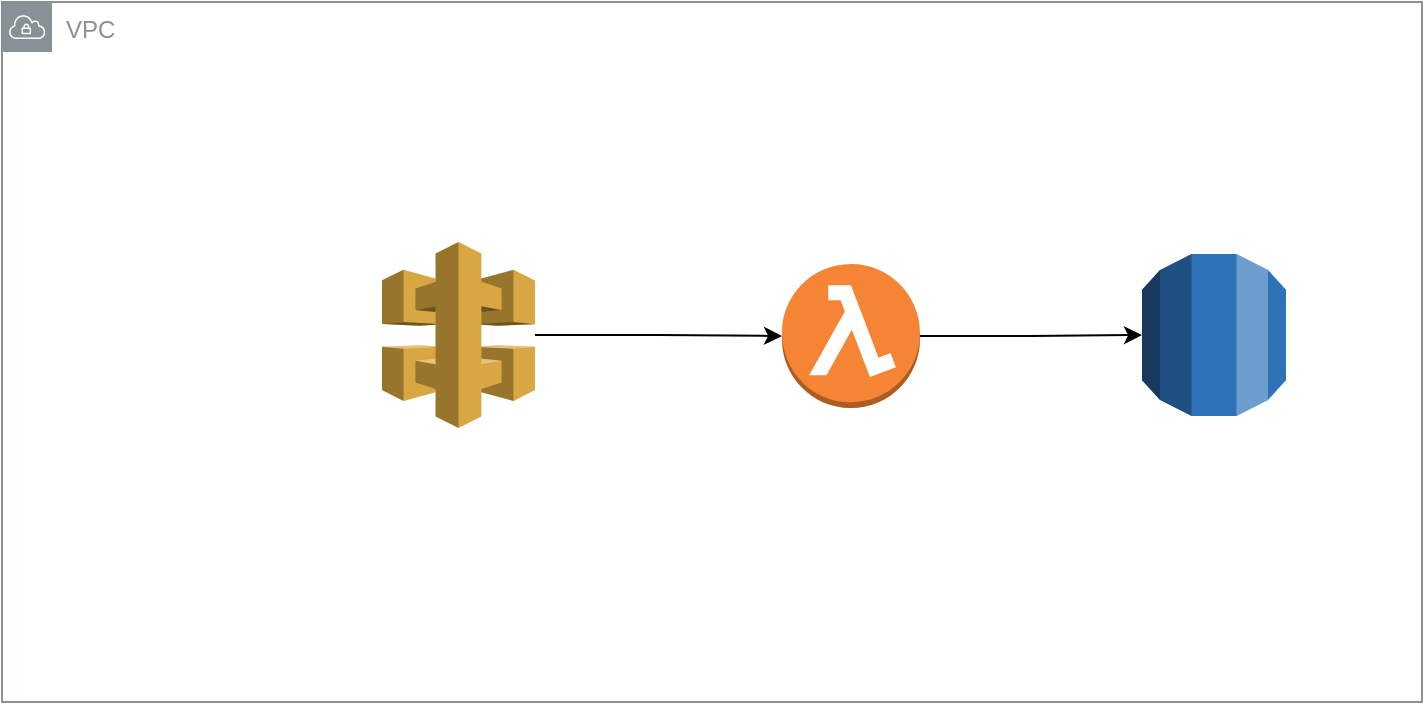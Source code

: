<mxfile version="26.0.3">
  <diagram name="Page-1" id="xTtRhKh2QtttH8M_0SqS">
    <mxGraphModel dx="954" dy="533" grid="1" gridSize="10" guides="1" tooltips="1" connect="1" arrows="1" fold="1" page="1" pageScale="1" pageWidth="850" pageHeight="1100" math="0" shadow="0">
      <root>
        <mxCell id="0" />
        <mxCell id="1" parent="0" />
        <mxCell id="ioU9m79prmlhmaXLRNUb-1" value="" style="outlineConnect=0;dashed=0;verticalLabelPosition=bottom;verticalAlign=top;align=center;html=1;shape=mxgraph.aws3.api_gateway;fillColor=#D9A741;gradientColor=none;" parent="1" vertex="1">
          <mxGeometry x="240" y="200" width="76.5" height="93" as="geometry" />
        </mxCell>
        <mxCell id="ioU9m79prmlhmaXLRNUb-2" value="" style="outlineConnect=0;dashed=0;verticalLabelPosition=bottom;verticalAlign=top;align=center;html=1;shape=mxgraph.aws3.lambda_function;fillColor=#F58534;gradientColor=none;" parent="1" vertex="1">
          <mxGeometry x="440" y="211" width="69" height="72" as="geometry" />
        </mxCell>
        <mxCell id="ioU9m79prmlhmaXLRNUb-7" style="edgeStyle=orthogonalEdgeStyle;rounded=0;orthogonalLoop=1;jettySize=auto;html=1;entryX=0;entryY=0.5;entryDx=0;entryDy=0;entryPerimeter=0;" parent="1" source="ioU9m79prmlhmaXLRNUb-1" target="ioU9m79prmlhmaXLRNUb-2" edge="1">
          <mxGeometry relative="1" as="geometry" />
        </mxCell>
        <mxCell id="ioU9m79prmlhmaXLRNUb-8" value="" style="outlineConnect=0;dashed=0;verticalLabelPosition=bottom;verticalAlign=top;align=center;html=1;shape=mxgraph.aws3.rds;fillColor=#2E73B8;gradientColor=none;" parent="1" vertex="1">
          <mxGeometry x="620" y="206" width="72" height="81" as="geometry" />
        </mxCell>
        <mxCell id="ioU9m79prmlhmaXLRNUb-9" style="edgeStyle=orthogonalEdgeStyle;rounded=0;orthogonalLoop=1;jettySize=auto;html=1;exitX=1;exitY=0.5;exitDx=0;exitDy=0;exitPerimeter=0;entryX=0;entryY=0.5;entryDx=0;entryDy=0;entryPerimeter=0;" parent="1" source="ioU9m79prmlhmaXLRNUb-2" target="ioU9m79prmlhmaXLRNUb-8" edge="1">
          <mxGeometry relative="1" as="geometry" />
        </mxCell>
        <mxCell id="oxKHqDHT3E6hE6Q1C5oI-1" value="VPC" style="sketch=0;outlineConnect=0;gradientColor=none;html=1;whiteSpace=wrap;fontSize=12;fontStyle=0;shape=mxgraph.aws4.group;grIcon=mxgraph.aws4.group_vpc;strokeColor=#879196;fillColor=none;verticalAlign=top;align=left;spacingLeft=30;fontColor=#879196;dashed=0;" vertex="1" parent="1">
          <mxGeometry x="50" y="80" width="710" height="350" as="geometry" />
        </mxCell>
      </root>
    </mxGraphModel>
  </diagram>
</mxfile>
